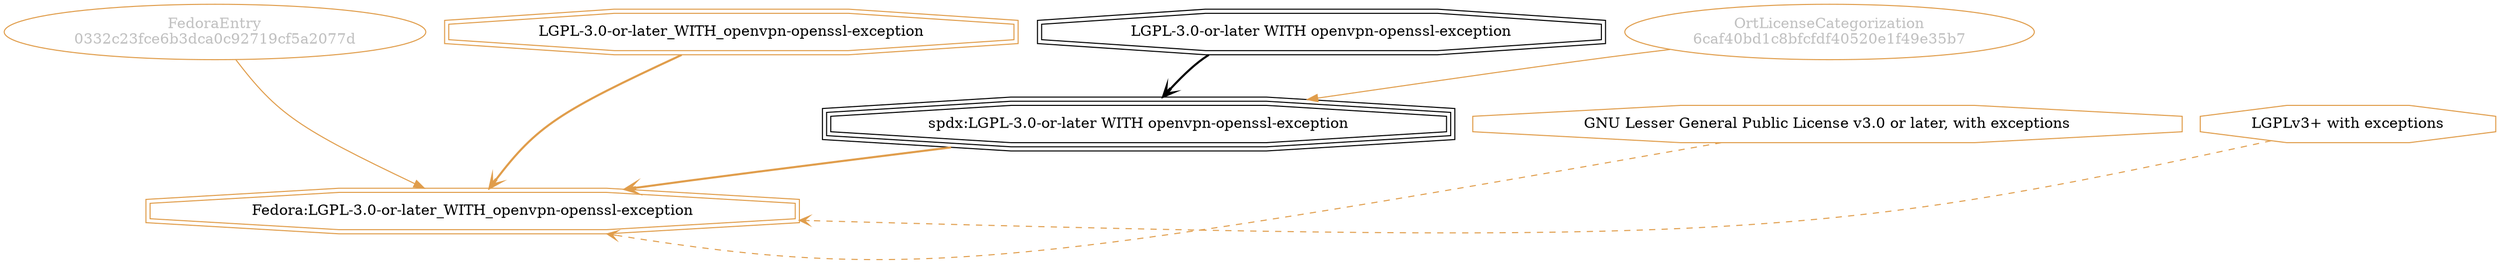 strict digraph {
    node [shape=box];
    graph [splines=curved];
    6987 [label="FedoraEntry\n0332c23fce6b3dca0c92719cf5a2077d"
         ,fontcolor=gray
         ,color="#e09d4b"
         ,fillcolor="beige;1"
         ,shape=ellipse];
    6988 [label="Fedora:LGPL-3.0-or-later_WITH_openvpn-openssl-exception"
         ,color="#e09d4b"
         ,shape=doubleoctagon];
    6989 [label="LGPL-3.0-or-later_WITH_openvpn-openssl-exception"
         ,color="#e09d4b"
         ,shape=doubleoctagon];
    6990 [label="spdx:LGPL-3.0-or-later WITH openvpn-openssl-exception"
         ,shape=tripleoctagon];
    6991 [label="LGPL-3.0-or-later WITH openvpn-openssl-exception"
         ,shape=doubleoctagon];
    6992 [label="GNU Lesser General Public License v3.0 or later, with exceptions"
         ,color="#e09d4b"
         ,shape=octagon];
    6993 [label="LGPLv3+ with exceptions"
         ,color="#e09d4b"
         ,shape=octagon];
    35544 [label="OrtLicenseCategorization\n6caf40bd1c8bfcfdf40520e1f49e35b7"
          ,fontcolor=gray
          ,color="#e09d4b"
          ,fillcolor="beige;1"
          ,shape=ellipse];
    6987 -> 6988 [weight=0.5
                 ,color="#e09d4b"];
    6989 -> 6988 [style=bold
                 ,arrowhead=vee
                 ,weight=0.7
                 ,color="#e09d4b"];
    6990 -> 6988 [style=bold
                 ,arrowhead=vee
                 ,weight=0.7
                 ,color="#e09d4b"];
    6991 -> 6990 [style=bold
                 ,arrowhead=vee
                 ,weight=0.7];
    6992 -> 6988 [style=dashed
                 ,arrowhead=vee
                 ,weight=0.5
                 ,color="#e09d4b"];
    6993 -> 6988 [style=dashed
                 ,arrowhead=vee
                 ,weight=0.5
                 ,color="#e09d4b"];
    35544 -> 6990 [weight=0.5
                  ,color="#e09d4b"];
}
